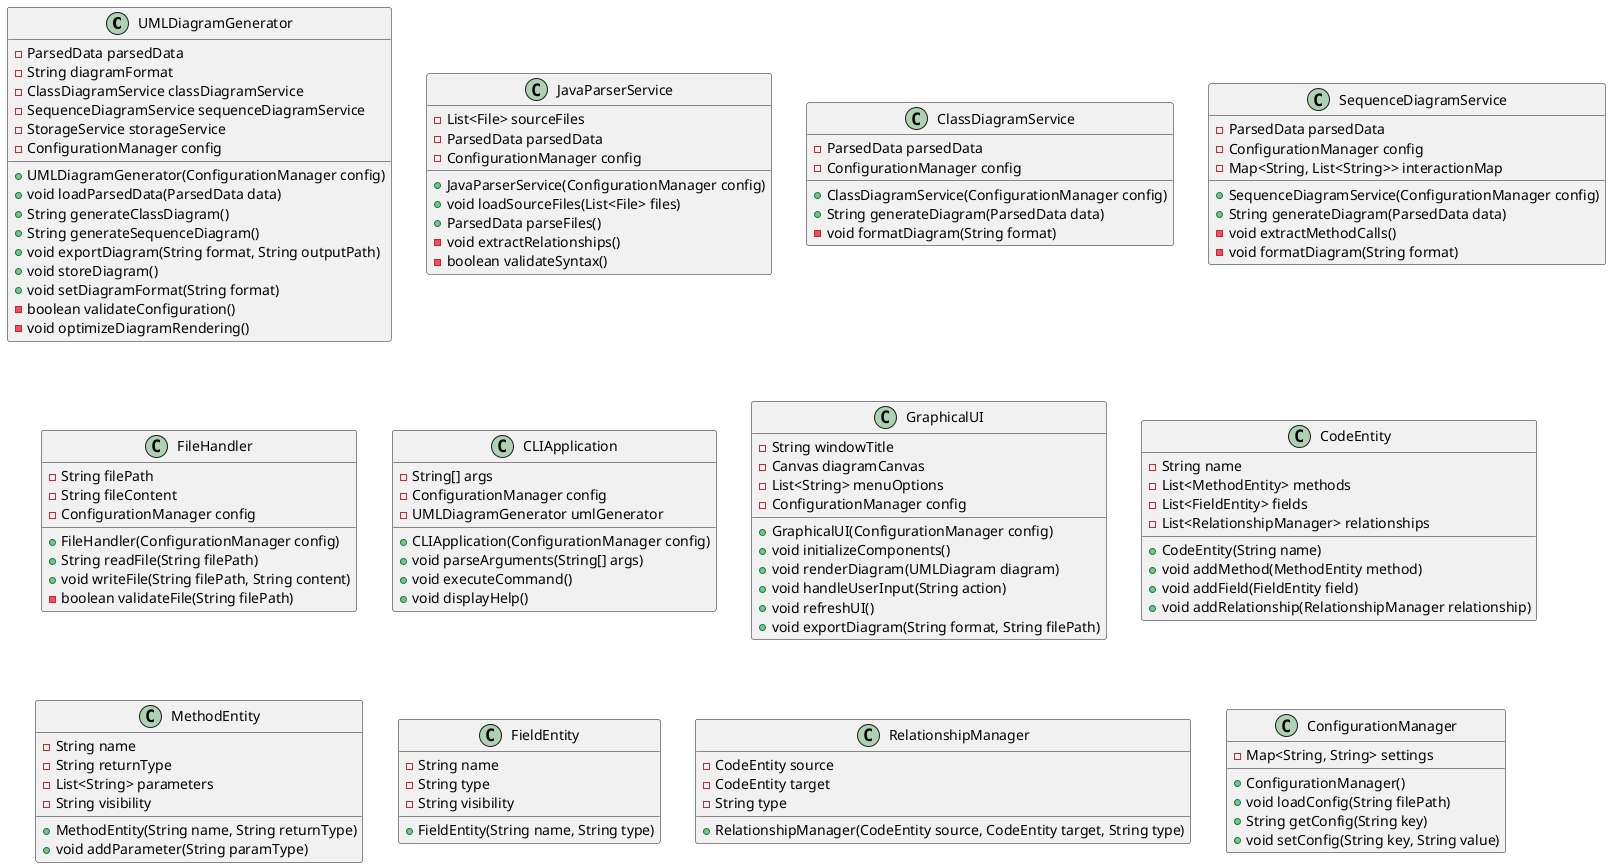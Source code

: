 @startuml
class UMLDiagramGenerator {
  - ParsedData parsedData
  - String diagramFormat
  - ClassDiagramService classDiagramService
  - SequenceDiagramService sequenceDiagramService
  - StorageService storageService
  - ConfigurationManager config
  + UMLDiagramGenerator(ConfigurationManager config)
  + void loadParsedData(ParsedData data)
  + String generateClassDiagram()
  + String generateSequenceDiagram()
  + void exportDiagram(String format, String outputPath)
  + void storeDiagram()
  + void setDiagramFormat(String format)
  - boolean validateConfiguration()
  - void optimizeDiagramRendering()
}

class JavaParserService {
  - List<File> sourceFiles
  - ParsedData parsedData
  - ConfigurationManager config
  + JavaParserService(ConfigurationManager config)
  + void loadSourceFiles(List<File> files)
  + ParsedData parseFiles()
  - void extractRelationships()
  - boolean validateSyntax()
}

class ClassDiagramService {
  - ParsedData parsedData
  - ConfigurationManager config
  + ClassDiagramService(ConfigurationManager config)
  + String generateDiagram(ParsedData data)
  - void formatDiagram(String format)
}

class SequenceDiagramService {
  - ParsedData parsedData
  - ConfigurationManager config
  - Map<String, List<String>> interactionMap
  + SequenceDiagramService(ConfigurationManager config)
  + String generateDiagram(ParsedData data)
  - void extractMethodCalls()
  - void formatDiagram(String format)
}

class FileHandler {
  - String filePath
  - String fileContent
  - ConfigurationManager config
  + FileHandler(ConfigurationManager config)
  + String readFile(String filePath)
  + void writeFile(String filePath, String content)
  - boolean validateFile(String filePath)
}

class CLIApplication {
  - String[] args
  - ConfigurationManager config
  - UMLDiagramGenerator umlGenerator
  + CLIApplication(ConfigurationManager config)
  + void parseArguments(String[] args)
  + void executeCommand()
  + void displayHelp()
}

class GraphicalUI {
  - String windowTitle
  - Canvas diagramCanvas
  - List<String> menuOptions
  - ConfigurationManager config
  + GraphicalUI(ConfigurationManager config)
  + void initializeComponents()
  + void renderDiagram(UMLDiagram diagram)
  + void handleUserInput(String action)
  + void refreshUI()
  + void exportDiagram(String format, String filePath)
}

class CodeEntity {
  - String name
  - List<MethodEntity> methods
  - List<FieldEntity> fields
  - List<RelationshipManager> relationships
  + CodeEntity(String name)
  + void addMethod(MethodEntity method)
  + void addField(FieldEntity field)
  + void addRelationship(RelationshipManager relationship)
}

class MethodEntity {
  - String name
  - String returnType
  - List<String> parameters
  - String visibility
  + MethodEntity(String name, String returnType)
  + void addParameter(String paramType)
}

class FieldEntity {
  - String name
  - String type
  - String visibility
  + FieldEntity(String name, String type)
}

class RelationshipManager {
  - CodeEntity source
  - CodeEntity target
  - String type
  + RelationshipManager(CodeEntity source, CodeEntity target, String type)
}

class ConfigurationManager {
  - Map<String, String> settings
  + ConfigurationManager()
  + void loadConfig(String filePath)
  + String getConfig(String key)
  + void setConfig(String key, String value)
}
@enduml